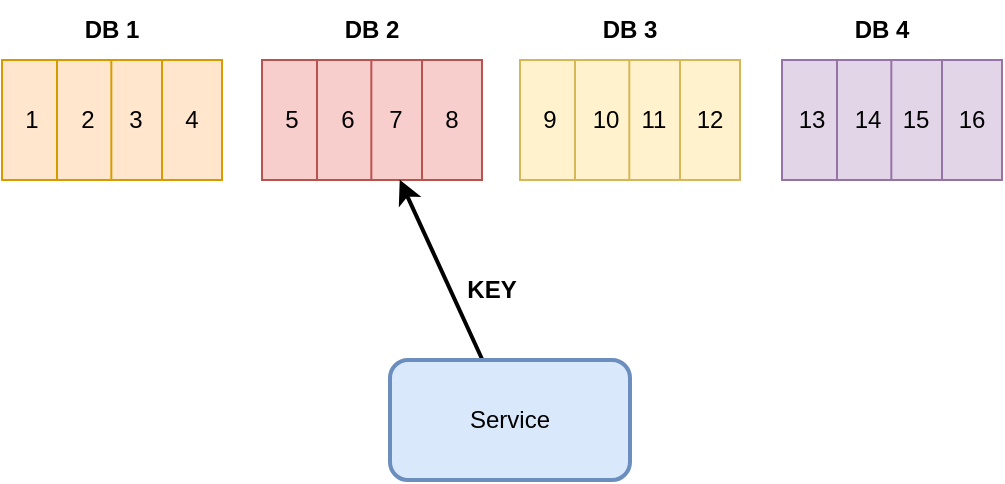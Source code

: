 <mxfile version="15.7.3" type="device"><diagram name="Страница 1" id="yI-khbKPP2pcuBdc2Ei2"><mxGraphModel dx="1566" dy="976" grid="1" gridSize="10" guides="1" tooltips="1" connect="1" arrows="1" fold="1" page="1" pageScale="1" pageWidth="827" pageHeight="1169" math="0" shadow="0"><root><mxCell id="0"/><mxCell id="1" parent="0"/><mxCell id="rS0Ep1t7Ub_fnRVGOoUq-28" value="DB 1" style="text;html=1;strokeColor=none;fillColor=none;align=center;verticalAlign=middle;whiteSpace=wrap;rounded=0;fontStyle=1" parent="1" vertex="1"><mxGeometry x="125" y="170" width="60" height="30" as="geometry"/></mxCell><mxCell id="rS0Ep1t7Ub_fnRVGOoUq-29" value="DB 2" style="text;html=1;strokeColor=none;fillColor=none;align=center;verticalAlign=middle;whiteSpace=wrap;rounded=0;fontStyle=1" parent="1" vertex="1"><mxGeometry x="255" y="170" width="60" height="30" as="geometry"/></mxCell><mxCell id="rS0Ep1t7Ub_fnRVGOoUq-31" value="DB 3" style="text;html=1;strokeColor=none;fillColor=none;align=center;verticalAlign=middle;whiteSpace=wrap;rounded=0;fontStyle=1" parent="1" vertex="1"><mxGeometry x="383.5" y="170" width="60" height="30" as="geometry"/></mxCell><mxCell id="rS0Ep1t7Ub_fnRVGOoUq-32" value="DB 4" style="text;html=1;strokeColor=none;fillColor=none;align=center;verticalAlign=middle;whiteSpace=wrap;rounded=0;fontStyle=1" parent="1" vertex="1"><mxGeometry x="510" y="170" width="60" height="30" as="geometry"/></mxCell><mxCell id="rS0Ep1t7Ub_fnRVGOoUq-3" value="" style="rounded=0;whiteSpace=wrap;html=1;fillColor=#ffe6cc;strokeColor=#d79b00;" parent="1" vertex="1"><mxGeometry x="100" y="200" width="110" height="60" as="geometry"/></mxCell><mxCell id="rS0Ep1t7Ub_fnRVGOoUq-8" value="" style="endArrow=none;html=1;rounded=0;entryX=0.25;entryY=0;entryDx=0;entryDy=0;exitX=0.25;exitY=1;exitDx=0;exitDy=0;fillColor=#ffe6cc;strokeColor=#d79b00;" parent="1" source="rS0Ep1t7Ub_fnRVGOoUq-3" target="rS0Ep1t7Ub_fnRVGOoUq-3" edge="1"><mxGeometry width="50" height="50" relative="1" as="geometry"><mxPoint x="120" y="370" as="sourcePoint"/><mxPoint x="170" y="320" as="targetPoint"/></mxGeometry></mxCell><mxCell id="rS0Ep1t7Ub_fnRVGOoUq-9" value="" style="endArrow=none;html=1;rounded=0;entryX=0.25;entryY=0;entryDx=0;entryDy=0;exitX=0.25;exitY=1;exitDx=0;exitDy=0;fillColor=#ffe6cc;strokeColor=#d79b00;" parent="1" edge="1"><mxGeometry width="50" height="50" relative="1" as="geometry"><mxPoint x="154.66" y="260" as="sourcePoint"/><mxPoint x="154.66" y="200" as="targetPoint"/></mxGeometry></mxCell><mxCell id="rS0Ep1t7Ub_fnRVGOoUq-10" value="" style="endArrow=none;html=1;rounded=0;entryX=0.25;entryY=0;entryDx=0;entryDy=0;exitX=0.25;exitY=1;exitDx=0;exitDy=0;fillColor=#ffe6cc;strokeColor=#d79b00;" parent="1" edge="1"><mxGeometry width="50" height="50" relative="1" as="geometry"><mxPoint x="180" y="260" as="sourcePoint"/><mxPoint x="180" y="200" as="targetPoint"/></mxGeometry></mxCell><mxCell id="rS0Ep1t7Ub_fnRVGOoUq-14" value="" style="rounded=0;whiteSpace=wrap;html=1;fillColor=#f8cecc;strokeColor=#b85450;" parent="1" vertex="1"><mxGeometry x="230" y="200" width="110" height="60" as="geometry"/></mxCell><mxCell id="rS0Ep1t7Ub_fnRVGOoUq-15" value="" style="endArrow=none;html=1;rounded=0;entryX=0.25;entryY=0;entryDx=0;entryDy=0;exitX=0.25;exitY=1;exitDx=0;exitDy=0;fillColor=#f8cecc;strokeColor=#b85450;" parent="1" source="rS0Ep1t7Ub_fnRVGOoUq-14" target="rS0Ep1t7Ub_fnRVGOoUq-14" edge="1"><mxGeometry width="50" height="50" relative="1" as="geometry"><mxPoint x="250" y="370" as="sourcePoint"/><mxPoint x="300" y="320" as="targetPoint"/></mxGeometry></mxCell><mxCell id="rS0Ep1t7Ub_fnRVGOoUq-16" value="" style="endArrow=none;html=1;rounded=0;entryX=0.25;entryY=0;entryDx=0;entryDy=0;exitX=0.25;exitY=1;exitDx=0;exitDy=0;fillColor=#f8cecc;strokeColor=#b85450;" parent="1" edge="1"><mxGeometry width="50" height="50" relative="1" as="geometry"><mxPoint x="284.66" y="260" as="sourcePoint"/><mxPoint x="284.66" y="200" as="targetPoint"/></mxGeometry></mxCell><mxCell id="rS0Ep1t7Ub_fnRVGOoUq-17" value="" style="endArrow=none;html=1;rounded=0;entryX=0.25;entryY=0;entryDx=0;entryDy=0;exitX=0.25;exitY=1;exitDx=0;exitDy=0;fillColor=#f8cecc;strokeColor=#b85450;" parent="1" edge="1"><mxGeometry width="50" height="50" relative="1" as="geometry"><mxPoint x="310" y="260" as="sourcePoint"/><mxPoint x="310" y="200" as="targetPoint"/></mxGeometry></mxCell><mxCell id="rS0Ep1t7Ub_fnRVGOoUq-19" value="" style="rounded=0;whiteSpace=wrap;html=1;fillColor=#fff2cc;strokeColor=#d6b656;" parent="1" vertex="1"><mxGeometry x="359" y="200" width="110" height="60" as="geometry"/></mxCell><mxCell id="rS0Ep1t7Ub_fnRVGOoUq-20" value="" style="endArrow=none;html=1;rounded=0;entryX=0.25;entryY=0;entryDx=0;entryDy=0;exitX=0.25;exitY=1;exitDx=0;exitDy=0;fillColor=#fff2cc;strokeColor=#d6b656;" parent="1" source="rS0Ep1t7Ub_fnRVGOoUq-19" target="rS0Ep1t7Ub_fnRVGOoUq-19" edge="1"><mxGeometry width="50" height="50" relative="1" as="geometry"><mxPoint x="379" y="370" as="sourcePoint"/><mxPoint x="429" y="320" as="targetPoint"/></mxGeometry></mxCell><mxCell id="rS0Ep1t7Ub_fnRVGOoUq-21" value="" style="endArrow=none;html=1;rounded=0;entryX=0.25;entryY=0;entryDx=0;entryDy=0;exitX=0.25;exitY=1;exitDx=0;exitDy=0;fillColor=#fff2cc;strokeColor=#d6b656;" parent="1" edge="1"><mxGeometry width="50" height="50" relative="1" as="geometry"><mxPoint x="413.66" y="260" as="sourcePoint"/><mxPoint x="413.66" y="200" as="targetPoint"/></mxGeometry></mxCell><mxCell id="rS0Ep1t7Ub_fnRVGOoUq-22" value="" style="endArrow=none;html=1;rounded=0;entryX=0.25;entryY=0;entryDx=0;entryDy=0;exitX=0.25;exitY=1;exitDx=0;exitDy=0;fillColor=#fff2cc;strokeColor=#d6b656;" parent="1" edge="1"><mxGeometry width="50" height="50" relative="1" as="geometry"><mxPoint x="439" y="260" as="sourcePoint"/><mxPoint x="439" y="200" as="targetPoint"/></mxGeometry></mxCell><mxCell id="rS0Ep1t7Ub_fnRVGOoUq-24" value="" style="rounded=0;whiteSpace=wrap;html=1;fillColor=#e1d5e7;strokeColor=#9673a6;" parent="1" vertex="1"><mxGeometry x="490" y="200" width="110" height="60" as="geometry"/></mxCell><mxCell id="rS0Ep1t7Ub_fnRVGOoUq-25" value="" style="endArrow=none;html=1;rounded=0;entryX=0.25;entryY=0;entryDx=0;entryDy=0;exitX=0.25;exitY=1;exitDx=0;exitDy=0;fillColor=#e1d5e7;strokeColor=#9673a6;" parent="1" source="rS0Ep1t7Ub_fnRVGOoUq-24" target="rS0Ep1t7Ub_fnRVGOoUq-24" edge="1"><mxGeometry width="50" height="50" relative="1" as="geometry"><mxPoint x="510" y="370" as="sourcePoint"/><mxPoint x="560" y="320" as="targetPoint"/></mxGeometry></mxCell><mxCell id="rS0Ep1t7Ub_fnRVGOoUq-26" value="" style="endArrow=none;html=1;rounded=0;entryX=0.25;entryY=0;entryDx=0;entryDy=0;exitX=0.25;exitY=1;exitDx=0;exitDy=0;fillColor=#e1d5e7;strokeColor=#9673a6;" parent="1" edge="1"><mxGeometry width="50" height="50" relative="1" as="geometry"><mxPoint x="544.66" y="260" as="sourcePoint"/><mxPoint x="544.66" y="200" as="targetPoint"/></mxGeometry></mxCell><mxCell id="rS0Ep1t7Ub_fnRVGOoUq-27" value="" style="endArrow=none;html=1;rounded=0;entryX=0.25;entryY=0;entryDx=0;entryDy=0;exitX=0.25;exitY=1;exitDx=0;exitDy=0;fillColor=#e1d5e7;strokeColor=#9673a6;" parent="1" edge="1"><mxGeometry width="50" height="50" relative="1" as="geometry"><mxPoint x="570" y="260" as="sourcePoint"/><mxPoint x="570" y="200" as="targetPoint"/></mxGeometry></mxCell><mxCell id="rS0Ep1t7Ub_fnRVGOoUq-52" style="rounded=0;orthogonalLoop=1;jettySize=auto;html=1;entryX=0.626;entryY=0.997;entryDx=0;entryDy=0;entryPerimeter=0;strokeWidth=2;" parent="1" source="rS0Ep1t7Ub_fnRVGOoUq-33" target="rS0Ep1t7Ub_fnRVGOoUq-14" edge="1"><mxGeometry relative="1" as="geometry"/></mxCell><mxCell id="rS0Ep1t7Ub_fnRVGOoUq-33" value="Service" style="rounded=1;whiteSpace=wrap;html=1;fillColor=#dae8fc;strokeColor=#6c8ebf;strokeWidth=2;" parent="1" vertex="1"><mxGeometry x="294" y="350" width="120" height="60" as="geometry"/></mxCell><mxCell id="rS0Ep1t7Ub_fnRVGOoUq-34" value="1" style="text;html=1;strokeColor=none;fillColor=none;align=center;verticalAlign=middle;whiteSpace=wrap;rounded=0;" parent="1" vertex="1"><mxGeometry x="105" y="215" width="20" height="30" as="geometry"/></mxCell><mxCell id="rS0Ep1t7Ub_fnRVGOoUq-35" value="4" style="text;html=1;strokeColor=none;fillColor=none;align=center;verticalAlign=middle;whiteSpace=wrap;rounded=0;" parent="1" vertex="1"><mxGeometry x="185" y="215" width="20" height="30" as="geometry"/></mxCell><mxCell id="rS0Ep1t7Ub_fnRVGOoUq-36" value="2" style="text;html=1;strokeColor=none;fillColor=none;align=center;verticalAlign=middle;whiteSpace=wrap;rounded=0;" parent="1" vertex="1"><mxGeometry x="128" y="215" width="30" height="30" as="geometry"/></mxCell><mxCell id="rS0Ep1t7Ub_fnRVGOoUq-37" value="3" style="text;html=1;strokeColor=none;fillColor=none;align=center;verticalAlign=middle;whiteSpace=wrap;rounded=0;" parent="1" vertex="1"><mxGeometry x="157" y="215" width="20" height="30" as="geometry"/></mxCell><mxCell id="rS0Ep1t7Ub_fnRVGOoUq-38" value="5" style="text;html=1;strokeColor=none;fillColor=none;align=center;verticalAlign=middle;whiteSpace=wrap;rounded=0;" parent="1" vertex="1"><mxGeometry x="235" y="215" width="20" height="30" as="geometry"/></mxCell><mxCell id="rS0Ep1t7Ub_fnRVGOoUq-39" value="8" style="text;html=1;strokeColor=none;fillColor=none;align=center;verticalAlign=middle;whiteSpace=wrap;rounded=0;" parent="1" vertex="1"><mxGeometry x="315" y="215" width="20" height="30" as="geometry"/></mxCell><mxCell id="rS0Ep1t7Ub_fnRVGOoUq-40" value="6" style="text;html=1;strokeColor=none;fillColor=none;align=center;verticalAlign=middle;whiteSpace=wrap;rounded=0;" parent="1" vertex="1"><mxGeometry x="258" y="215" width="30" height="30" as="geometry"/></mxCell><mxCell id="rS0Ep1t7Ub_fnRVGOoUq-41" value="7" style="text;html=1;strokeColor=none;fillColor=none;align=center;verticalAlign=middle;whiteSpace=wrap;rounded=0;" parent="1" vertex="1"><mxGeometry x="287" y="215" width="20" height="30" as="geometry"/></mxCell><mxCell id="rS0Ep1t7Ub_fnRVGOoUq-42" value="9" style="text;html=1;strokeColor=none;fillColor=none;align=center;verticalAlign=middle;whiteSpace=wrap;rounded=0;" parent="1" vertex="1"><mxGeometry x="363.5" y="215" width="20" height="30" as="geometry"/></mxCell><mxCell id="rS0Ep1t7Ub_fnRVGOoUq-43" value="12" style="text;html=1;strokeColor=none;fillColor=none;align=center;verticalAlign=middle;whiteSpace=wrap;rounded=0;" parent="1" vertex="1"><mxGeometry x="443.5" y="215" width="20" height="30" as="geometry"/></mxCell><mxCell id="rS0Ep1t7Ub_fnRVGOoUq-44" value="10" style="text;html=1;strokeColor=none;fillColor=none;align=center;verticalAlign=middle;whiteSpace=wrap;rounded=0;" parent="1" vertex="1"><mxGeometry x="386.5" y="215" width="30" height="30" as="geometry"/></mxCell><mxCell id="rS0Ep1t7Ub_fnRVGOoUq-45" value="11" style="text;html=1;strokeColor=none;fillColor=none;align=center;verticalAlign=middle;whiteSpace=wrap;rounded=0;" parent="1" vertex="1"><mxGeometry x="415.5" y="215" width="20" height="30" as="geometry"/></mxCell><mxCell id="rS0Ep1t7Ub_fnRVGOoUq-46" value="13" style="text;html=1;strokeColor=none;fillColor=none;align=center;verticalAlign=middle;whiteSpace=wrap;rounded=0;" parent="1" vertex="1"><mxGeometry x="495" y="215" width="20" height="30" as="geometry"/></mxCell><mxCell id="rS0Ep1t7Ub_fnRVGOoUq-47" value="16" style="text;html=1;strokeColor=none;fillColor=none;align=center;verticalAlign=middle;whiteSpace=wrap;rounded=0;" parent="1" vertex="1"><mxGeometry x="575" y="215" width="20" height="30" as="geometry"/></mxCell><mxCell id="rS0Ep1t7Ub_fnRVGOoUq-48" value="14" style="text;html=1;strokeColor=none;fillColor=none;align=center;verticalAlign=middle;whiteSpace=wrap;rounded=0;" parent="1" vertex="1"><mxGeometry x="518" y="215" width="30" height="30" as="geometry"/></mxCell><mxCell id="rS0Ep1t7Ub_fnRVGOoUq-49" value="15" style="text;html=1;strokeColor=none;fillColor=none;align=center;verticalAlign=middle;whiteSpace=wrap;rounded=0;" parent="1" vertex="1"><mxGeometry x="547" y="215" width="20" height="30" as="geometry"/></mxCell><mxCell id="rS0Ep1t7Ub_fnRVGOoUq-53" value="KEY" style="text;html=1;strokeColor=none;fillColor=none;align=center;verticalAlign=middle;whiteSpace=wrap;rounded=0;fontStyle=1" parent="1" vertex="1"><mxGeometry x="315" y="300" width="60" height="30" as="geometry"/></mxCell></root></mxGraphModel></diagram></mxfile>